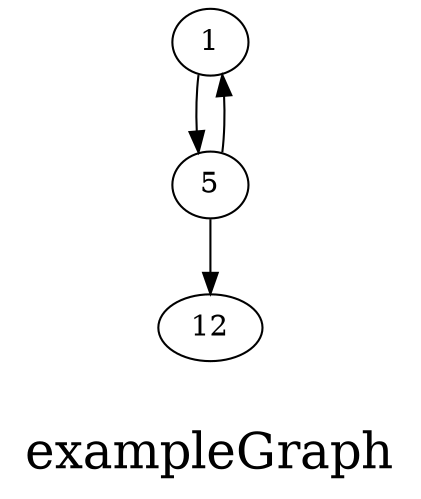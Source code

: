 /*****
exampleGraph
*****/

digraph G {
  graph [splines=true overlap=false]
  node  [shape=ellipse, width=0.3, height=0.3]
  1 [label="1"];
  5 [label="5"];
  12 [label="12"];
  1 -> 5;
  5 -> 1;
  5 -> 12;
  label = "\nexampleGraph\n";  fontsize=24;
}
